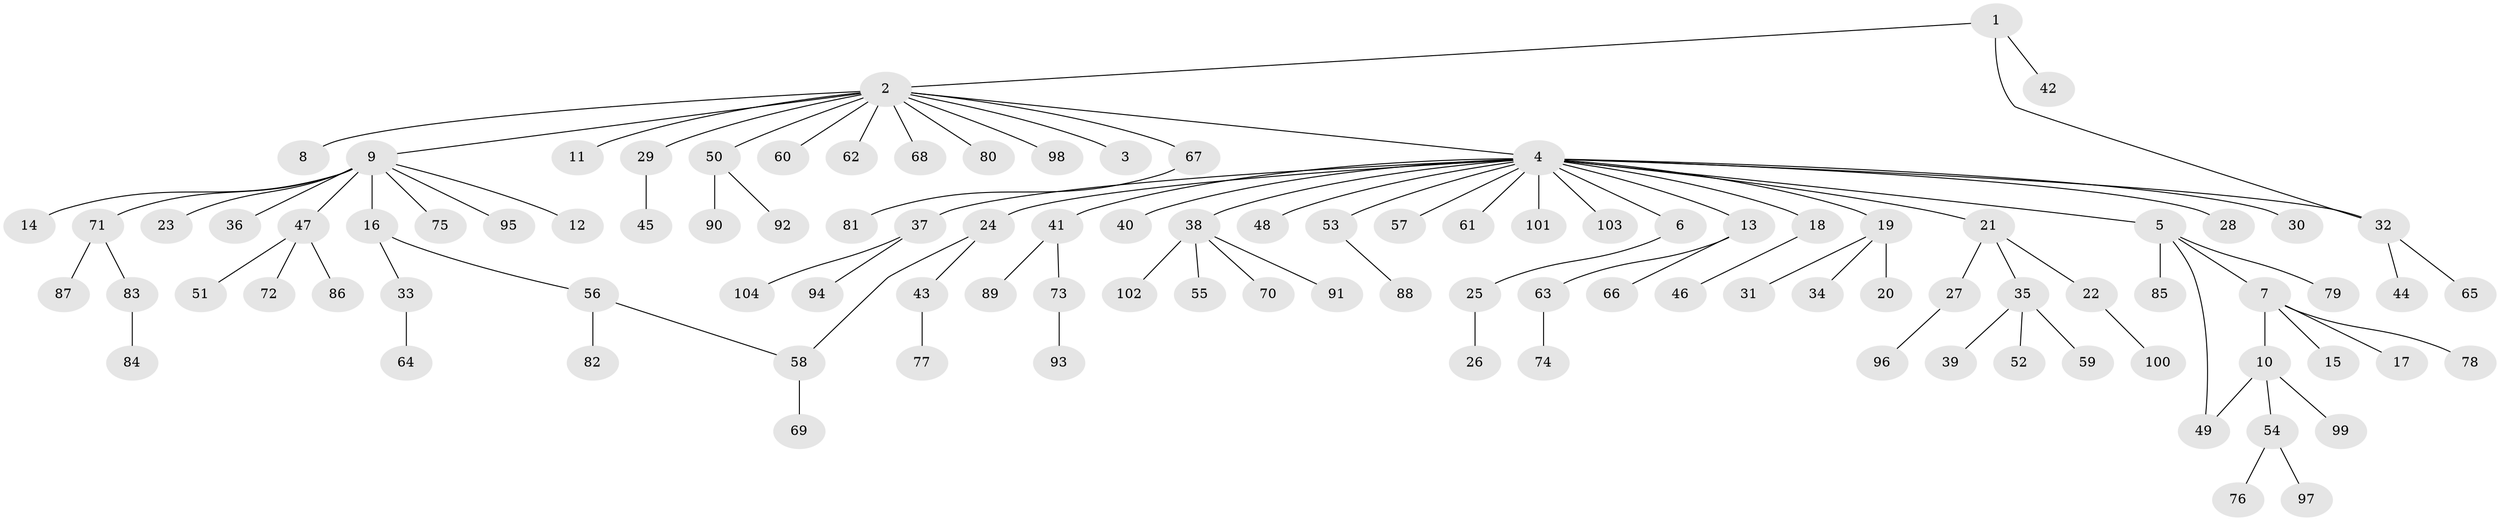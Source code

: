 // Generated by graph-tools (version 1.1) at 2025/01/03/09/25 03:01:42]
// undirected, 104 vertices, 106 edges
graph export_dot {
graph [start="1"]
  node [color=gray90,style=filled];
  1;
  2;
  3;
  4;
  5;
  6;
  7;
  8;
  9;
  10;
  11;
  12;
  13;
  14;
  15;
  16;
  17;
  18;
  19;
  20;
  21;
  22;
  23;
  24;
  25;
  26;
  27;
  28;
  29;
  30;
  31;
  32;
  33;
  34;
  35;
  36;
  37;
  38;
  39;
  40;
  41;
  42;
  43;
  44;
  45;
  46;
  47;
  48;
  49;
  50;
  51;
  52;
  53;
  54;
  55;
  56;
  57;
  58;
  59;
  60;
  61;
  62;
  63;
  64;
  65;
  66;
  67;
  68;
  69;
  70;
  71;
  72;
  73;
  74;
  75;
  76;
  77;
  78;
  79;
  80;
  81;
  82;
  83;
  84;
  85;
  86;
  87;
  88;
  89;
  90;
  91;
  92;
  93;
  94;
  95;
  96;
  97;
  98;
  99;
  100;
  101;
  102;
  103;
  104;
  1 -- 2;
  1 -- 32;
  1 -- 42;
  2 -- 3;
  2 -- 4;
  2 -- 8;
  2 -- 9;
  2 -- 11;
  2 -- 29;
  2 -- 50;
  2 -- 60;
  2 -- 62;
  2 -- 67;
  2 -- 68;
  2 -- 80;
  2 -- 98;
  4 -- 5;
  4 -- 6;
  4 -- 13;
  4 -- 18;
  4 -- 19;
  4 -- 21;
  4 -- 24;
  4 -- 28;
  4 -- 30;
  4 -- 32;
  4 -- 37;
  4 -- 38;
  4 -- 40;
  4 -- 41;
  4 -- 48;
  4 -- 53;
  4 -- 57;
  4 -- 61;
  4 -- 101;
  4 -- 103;
  5 -- 7;
  5 -- 49;
  5 -- 79;
  5 -- 85;
  6 -- 25;
  7 -- 10;
  7 -- 15;
  7 -- 17;
  7 -- 78;
  9 -- 12;
  9 -- 14;
  9 -- 16;
  9 -- 23;
  9 -- 36;
  9 -- 47;
  9 -- 71;
  9 -- 75;
  9 -- 95;
  10 -- 49;
  10 -- 54;
  10 -- 99;
  13 -- 63;
  13 -- 66;
  16 -- 33;
  16 -- 56;
  18 -- 46;
  19 -- 20;
  19 -- 31;
  19 -- 34;
  21 -- 22;
  21 -- 27;
  21 -- 35;
  22 -- 100;
  24 -- 43;
  24 -- 58;
  25 -- 26;
  27 -- 96;
  29 -- 45;
  32 -- 44;
  32 -- 65;
  33 -- 64;
  35 -- 39;
  35 -- 52;
  35 -- 59;
  37 -- 94;
  37 -- 104;
  38 -- 55;
  38 -- 70;
  38 -- 91;
  38 -- 102;
  41 -- 73;
  41 -- 89;
  43 -- 77;
  47 -- 51;
  47 -- 72;
  47 -- 86;
  50 -- 90;
  50 -- 92;
  53 -- 88;
  54 -- 76;
  54 -- 97;
  56 -- 58;
  56 -- 82;
  58 -- 69;
  63 -- 74;
  67 -- 81;
  71 -- 83;
  71 -- 87;
  73 -- 93;
  83 -- 84;
}
